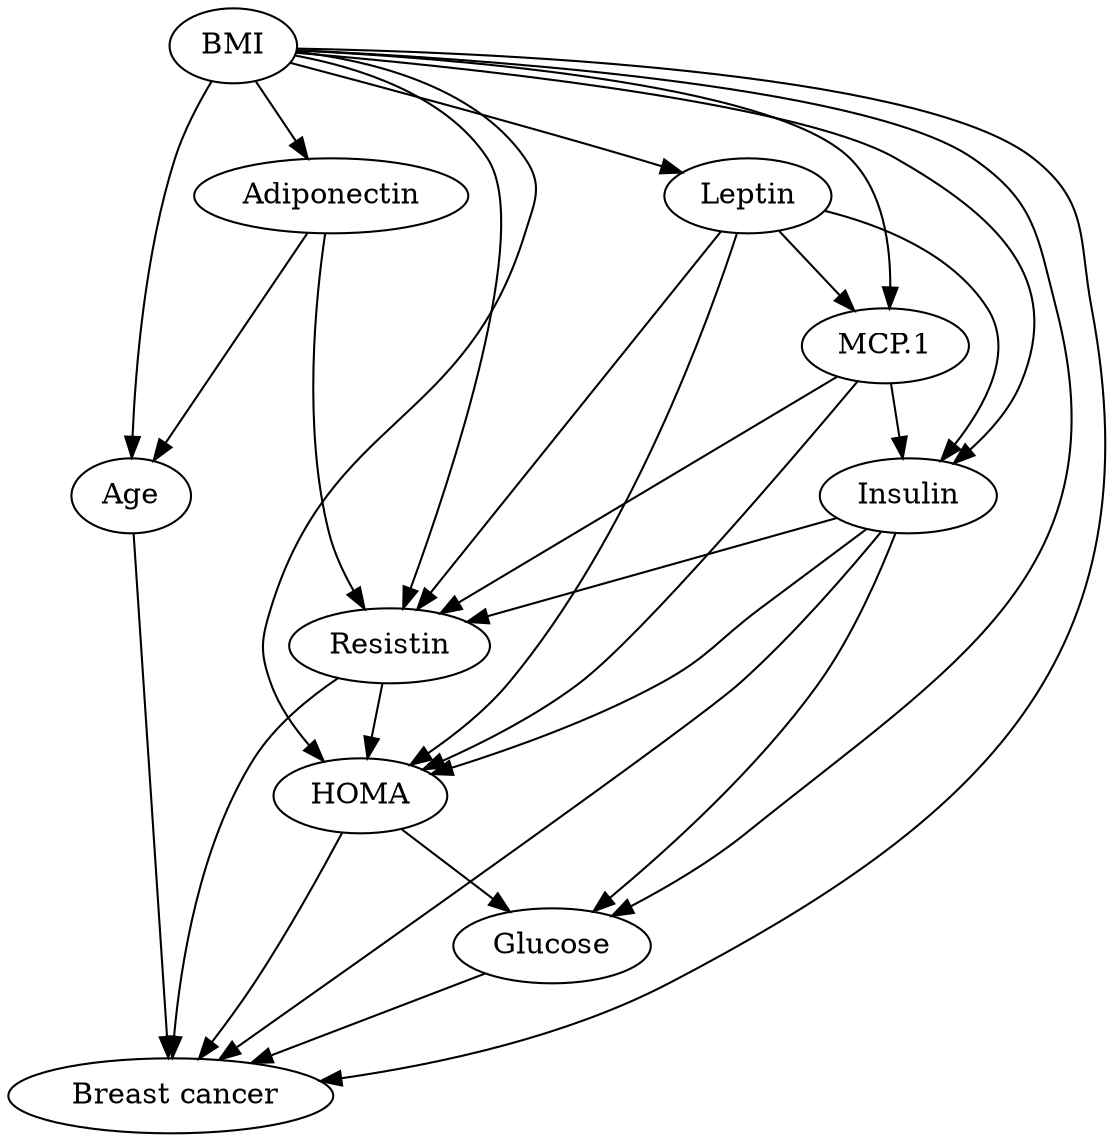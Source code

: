 digraph "G" {
Resistin;
" Breast cancer";
"MCP.1";
Adiponectin;
Leptin;
HOMA;
Insulin;
Glucose;
BMI;
Age;
Resistin -> " Breast cancer"  [key=0, weight="0.36563743638876184"];
Resistin -> HOMA  [key=0, weight="0.1736464621288223"];
"MCP.1" -> Resistin  [key=0, weight="0.21386243647163247"];
"MCP.1" -> HOMA  [key=0, weight="0.2200383495081292"];
"MCP.1" -> Insulin  [key=0, weight="0.22326017541425353"];
Adiponectin -> Resistin  [key=0, weight="0.20263182338687166"];
Adiponectin -> Age  [key=0, weight="0.9419549242939711"];
Leptin -> "MCP.1"  [key=0, weight="0.23641092036525235"];
Leptin -> Resistin  [key=0, weight="0.2307967796968536"];
Leptin -> HOMA  [key=0, weight="0.22703825577270956"];
Leptin -> Insulin  [key=0, weight="0.2285277897216391"];
HOMA -> " Breast cancer"  [key=0, weight="0.36306311109069356"];
HOMA -> Glucose  [key=0, weight="0.946642563737371"];
Insulin -> " Breast cancer"  [key=0, weight="0.3634268946982668"];
Insulin -> Resistin  [key=0, weight="0.19871187990533506"];
Insulin -> HOMA  [key=0, weight="0.03200231311986823"];
Insulin -> Glucose  [key=0, weight="0.9772439185687741"];
Glucose -> " Breast cancer"  [key=0, weight="0.9883637510473057"];
BMI -> " Breast cancer"  [key=0, weight="0.36856558936127287"];
BMI -> "MCP.1"  [key=0, weight="0.2499480280781317"];
BMI -> Resistin  [key=0, weight="0.2509916676984807"];
BMI -> Adiponectin  [key=0, weight="0.24624801115888184"];
BMI -> Leptin  [key=0, weight="0.22169983658622475"];
BMI -> HOMA  [key=0, weight="0.2531238225012346"];
BMI -> Insulin  [key=0, weight="0.2524485734822641"];
BMI -> Glucose  [key=0, weight="0.9999999999999999"];
BMI -> Age  [key=0, weight="0.9460549131050839"];
Age -> " Breast cancer"  [key=0, weight="0.9459035158105074"];
}
